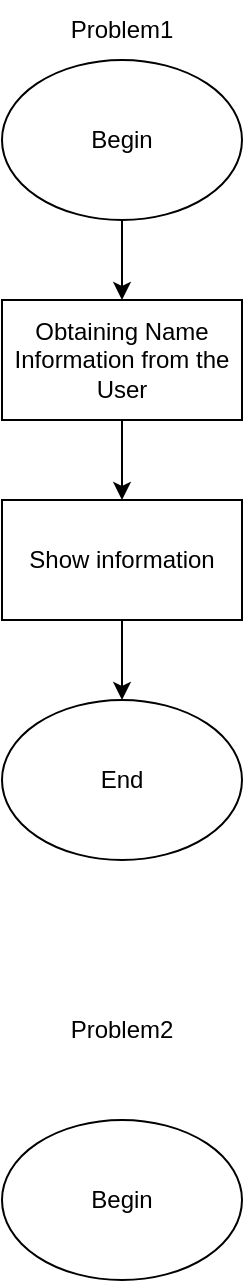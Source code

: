 <mxfile version="22.0.8" type="github">
  <diagram name="Sayfa -1" id="bmsgZCtZZ-5AFsBClS5B">
    <mxGraphModel dx="954" dy="622" grid="1" gridSize="10" guides="1" tooltips="1" connect="1" arrows="1" fold="1" page="1" pageScale="1" pageWidth="827" pageHeight="1169" math="0" shadow="0">
      <root>
        <mxCell id="0" />
        <mxCell id="1" parent="0" />
        <mxCell id="zvLlXQpkQXXfRNECSAVv-3" value="" style="edgeStyle=orthogonalEdgeStyle;rounded=0;orthogonalLoop=1;jettySize=auto;html=1;" edge="1" parent="1" source="zvLlXQpkQXXfRNECSAVv-1" target="zvLlXQpkQXXfRNECSAVv-2">
          <mxGeometry relative="1" as="geometry" />
        </mxCell>
        <mxCell id="zvLlXQpkQXXfRNECSAVv-1" value="Begin" style="ellipse;whiteSpace=wrap;html=1;" vertex="1" parent="1">
          <mxGeometry x="354" y="40" width="120" height="80" as="geometry" />
        </mxCell>
        <mxCell id="zvLlXQpkQXXfRNECSAVv-7" value="" style="edgeStyle=orthogonalEdgeStyle;rounded=0;orthogonalLoop=1;jettySize=auto;html=1;" edge="1" parent="1" source="zvLlXQpkQXXfRNECSAVv-2" target="zvLlXQpkQXXfRNECSAVv-6">
          <mxGeometry relative="1" as="geometry" />
        </mxCell>
        <mxCell id="zvLlXQpkQXXfRNECSAVv-2" value="Obtaining Name Information from the User" style="whiteSpace=wrap;html=1;" vertex="1" parent="1">
          <mxGeometry x="354" y="160" width="120" height="60" as="geometry" />
        </mxCell>
        <mxCell id="zvLlXQpkQXXfRNECSAVv-10" value="" style="edgeStyle=orthogonalEdgeStyle;rounded=0;orthogonalLoop=1;jettySize=auto;html=1;" edge="1" parent="1" source="zvLlXQpkQXXfRNECSAVv-6" target="zvLlXQpkQXXfRNECSAVv-8">
          <mxGeometry relative="1" as="geometry" />
        </mxCell>
        <mxCell id="zvLlXQpkQXXfRNECSAVv-6" value="Show information" style="whiteSpace=wrap;html=1;" vertex="1" parent="1">
          <mxGeometry x="354" y="260" width="120" height="60" as="geometry" />
        </mxCell>
        <mxCell id="zvLlXQpkQXXfRNECSAVv-8" value="End" style="ellipse;whiteSpace=wrap;html=1;" vertex="1" parent="1">
          <mxGeometry x="354" y="360" width="120" height="80" as="geometry" />
        </mxCell>
        <mxCell id="zvLlXQpkQXXfRNECSAVv-11" value="Problem1" style="text;html=1;strokeColor=none;fillColor=none;align=center;verticalAlign=middle;whiteSpace=wrap;rounded=0;" vertex="1" parent="1">
          <mxGeometry x="384" y="10" width="60" height="30" as="geometry" />
        </mxCell>
        <mxCell id="zvLlXQpkQXXfRNECSAVv-12" value="Problem2" style="text;html=1;strokeColor=none;fillColor=none;align=center;verticalAlign=middle;whiteSpace=wrap;rounded=0;" vertex="1" parent="1">
          <mxGeometry x="384" y="510" width="60" height="30" as="geometry" />
        </mxCell>
        <mxCell id="zvLlXQpkQXXfRNECSAVv-13" value="Begin" style="ellipse;whiteSpace=wrap;html=1;" vertex="1" parent="1">
          <mxGeometry x="354" y="570" width="120" height="80" as="geometry" />
        </mxCell>
      </root>
    </mxGraphModel>
  </diagram>
</mxfile>

